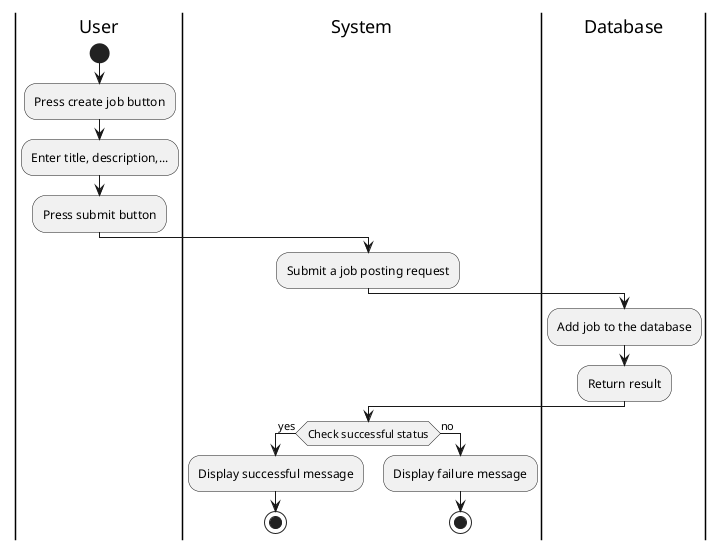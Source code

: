 @startuml
|User|
start
:Press create job button;
:Enter title, description,...;
:Press submit button;
|System|
:Submit a job posting request;
|Database|
:Add job to the database;
:Return result;
|System|
if (Check successful status) then (yes)
  :Display successful message;
  stop
else (no)
  :Display failure message;
  stop
@end